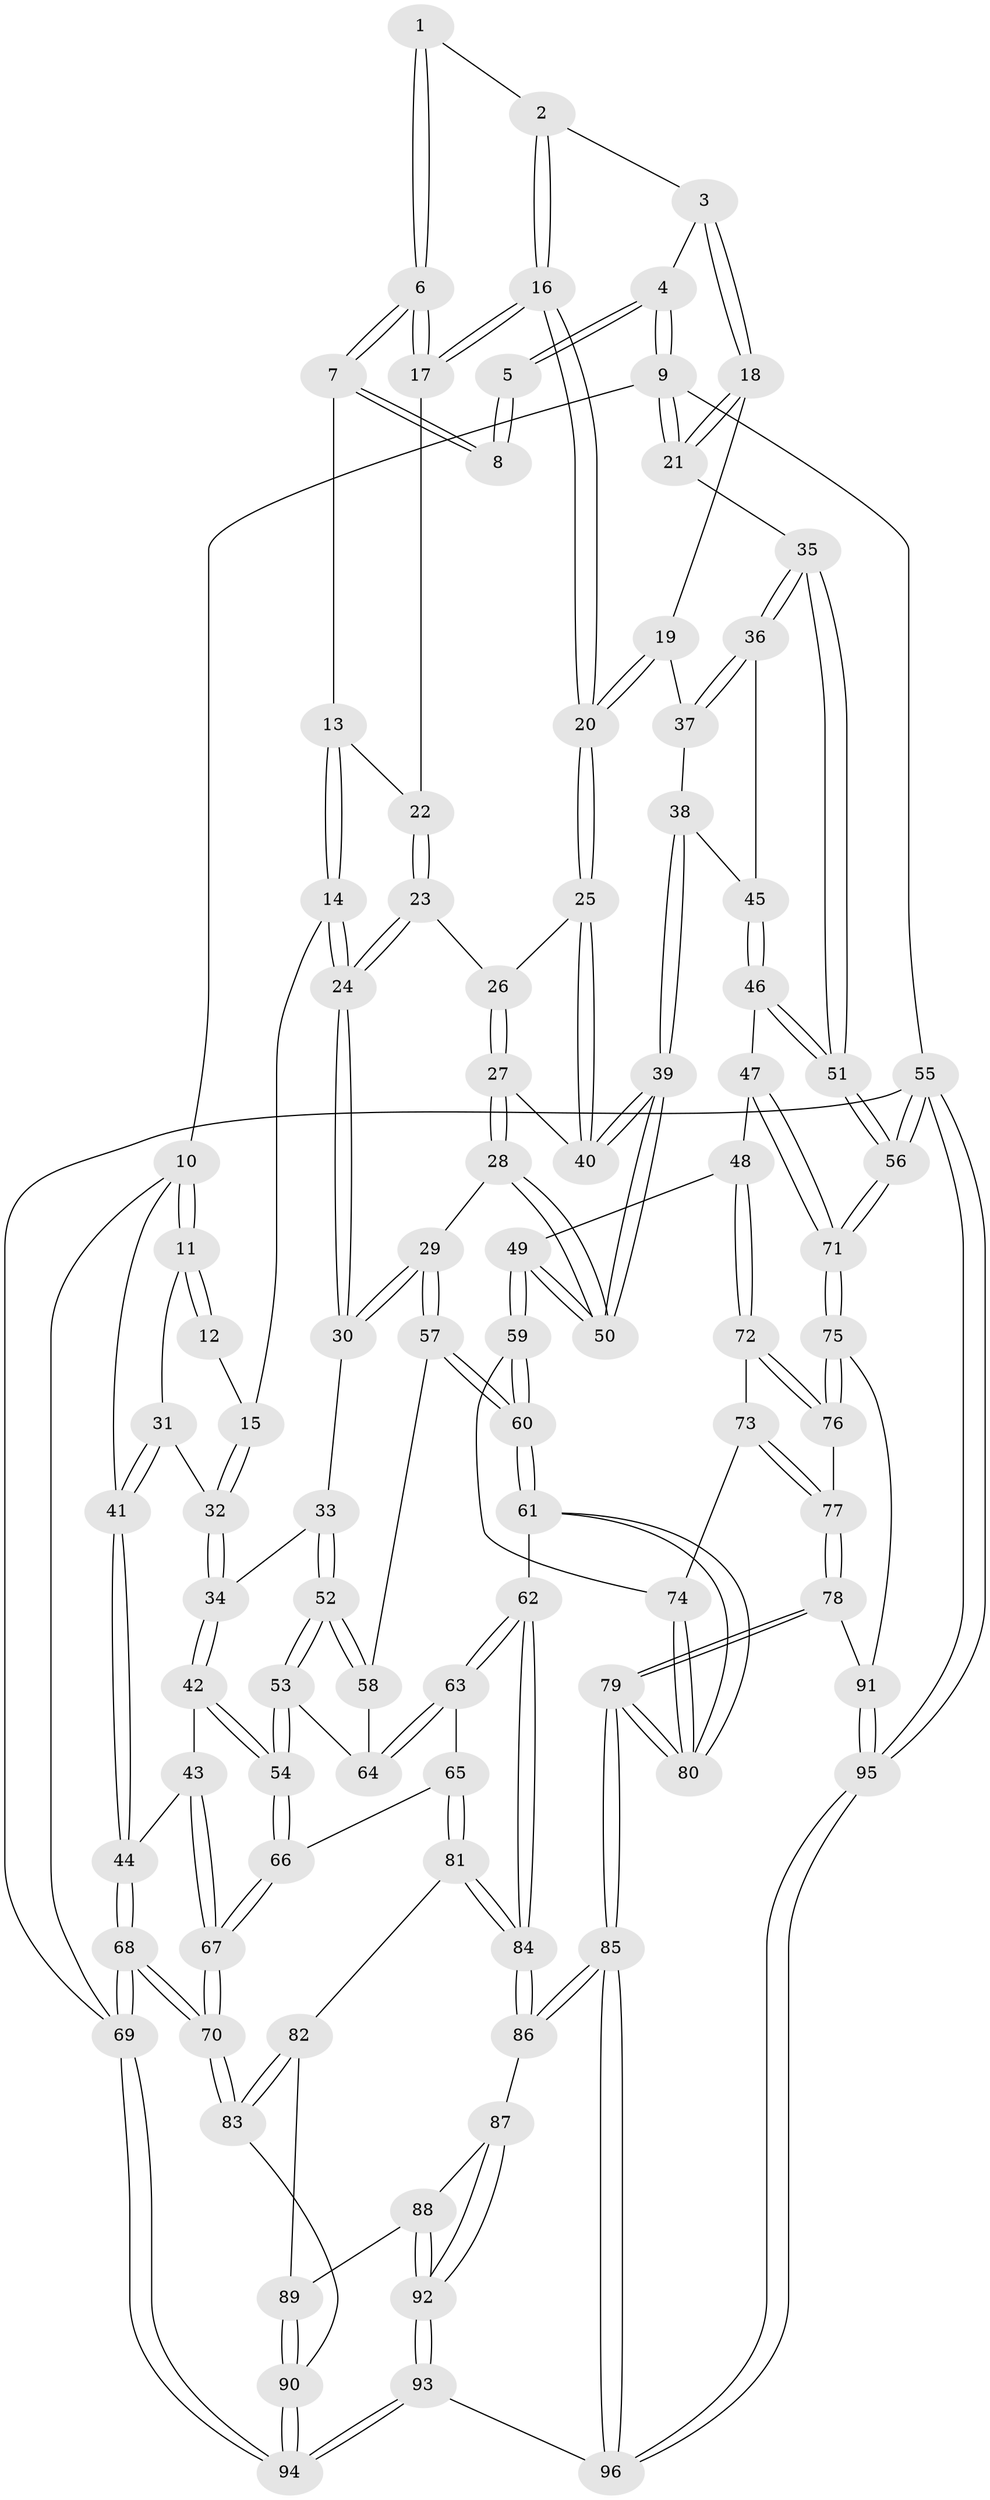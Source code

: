 // Generated by graph-tools (version 1.1) at 2025/02/03/09/25 05:02:10]
// undirected, 96 vertices, 237 edges
graph export_dot {
graph [start="1"]
  node [color=gray90,style=filled];
  1 [pos="+0.6862389596136599+0.06479103198218726"];
  2 [pos="+0.7009190909688042+0.08085984467107597"];
  3 [pos="+0.8133404653495079+0.10131991634105697"];
  4 [pos="+1+0"];
  5 [pos="+0.5859281990432051+0"];
  6 [pos="+0.6054694438036565+0.18001091070545397"];
  7 [pos="+0.45918049044346926+0"];
  8 [pos="+0.4531806263833488+0"];
  9 [pos="+1+0"];
  10 [pos="+0+0"];
  11 [pos="+0+0"];
  12 [pos="+0.2904102788025043+0"];
  13 [pos="+0.46351936116796055+0.10828601592254666"];
  14 [pos="+0.35270012051586846+0.26178866297886016"];
  15 [pos="+0.2697446938496715+0.23784980807602965"];
  16 [pos="+0.7239251168376523+0.28152343530346596"];
  17 [pos="+0.6047874027131953+0.19169033067385322"];
  18 [pos="+0.8249245158843138+0.1288336936339265"];
  19 [pos="+0.8103592890667718+0.26398768589962973"];
  20 [pos="+0.7279859591264618+0.28887554186887343"];
  21 [pos="+1+0.14365328563416987"];
  22 [pos="+0.518712032916136+0.21900171255549114"];
  23 [pos="+0.5110619345779926+0.254077367769693"];
  24 [pos="+0.4009043762585345+0.30632927771525204"];
  25 [pos="+0.7110605599335396+0.3192259065666203"];
  26 [pos="+0.5448036883654114+0.2897740183424969"];
  27 [pos="+0.5175190119768881+0.42809371350308817"];
  28 [pos="+0.4801417275429297+0.4688978521381958"];
  29 [pos="+0.45132728696502067+0.48127028463231225"];
  30 [pos="+0.4194441730656704+0.4476954572530179"];
  31 [pos="+0.1549716761198728+0.27943358568184007"];
  32 [pos="+0.18490983854698698+0.293160368795801"];
  33 [pos="+0.31853406085387775+0.4394984179969815"];
  34 [pos="+0.19153395733658057+0.3550427814067249"];
  35 [pos="+1+0.22011266891308845"];
  36 [pos="+1+0.2582802204711493"];
  37 [pos="+0.9135604535853563+0.28294383022091707"];
  38 [pos="+0.8735816118827342+0.4097183056051102"];
  39 [pos="+0.7383438882104398+0.46138371877126905"];
  40 [pos="+0.7084168498944128+0.3373089237800756"];
  41 [pos="+0+0.4164236906847115"];
  42 [pos="+0.11207939658110948+0.5103407491735321"];
  43 [pos="+0+0.48481078540927297"];
  44 [pos="+0+0.46607780357875805"];
  45 [pos="+0.9038607780410939+0.44852120079005486"];
  46 [pos="+0.9201107988303941+0.5028069062409792"];
  47 [pos="+0.79135650718411+0.581561926114927"];
  48 [pos="+0.7723406330395206+0.5801653396873144"];
  49 [pos="+0.7497930059391893+0.5620498113757114"];
  50 [pos="+0.7348982269075025+0.5206403608342914"];
  51 [pos="+1+0.5049665912614197"];
  52 [pos="+0.2110232814660177+0.5578821165294572"];
  53 [pos="+0.2094128306286905+0.5590515518697085"];
  54 [pos="+0.16688798504196317+0.5808130923378799"];
  55 [pos="+1+1"];
  56 [pos="+1+0.8536843568293324"];
  57 [pos="+0.45088540310356884+0.48575895094607036"];
  58 [pos="+0.4158162937626624+0.5185102152410874"];
  59 [pos="+0.5662217355932209+0.6556670567548144"];
  60 [pos="+0.5294509431213226+0.6596107792595257"];
  61 [pos="+0.5019291175737082+0.708048614599605"];
  62 [pos="+0.4908359601871531+0.7157939571472622"];
  63 [pos="+0.3490684779448147+0.6221937311417481"];
  64 [pos="+0.36587621533526704+0.5840267505001673"];
  65 [pos="+0.2686573990511112+0.7031699785799976"];
  66 [pos="+0.17537117522569778+0.6471365576046347"];
  67 [pos="+0.09326036205527924+0.720143090491627"];
  68 [pos="+0+1"];
  69 [pos="+0+1"];
  70 [pos="+0+0.8886808360346813"];
  71 [pos="+1+0.8442798641183166"];
  72 [pos="+0.7549819518821632+0.7116450989451427"];
  73 [pos="+0.6362360621293088+0.719015630729804"];
  74 [pos="+0.6238286892035073+0.7090432247197765"];
  75 [pos="+0.8799690009985952+0.8221500570260281"];
  76 [pos="+0.7586273707041009+0.7467624657397429"];
  77 [pos="+0.6752282031906001+0.8342106414176601"];
  78 [pos="+0.6546165234480339+0.872826620271882"];
  79 [pos="+0.6510922329603298+0.8748466895897158"];
  80 [pos="+0.6080331892476345+0.8235122191068376"];
  81 [pos="+0.28746133447784566+0.7351323131754666"];
  82 [pos="+0.2782651894874136+0.7568819212839699"];
  83 [pos="+0.16503303553929222+0.8665739620913938"];
  84 [pos="+0.4251841745715468+0.7814971442752356"];
  85 [pos="+0.5962802920317964+0.9552203326825056"];
  86 [pos="+0.432391215558653+0.8543537057254745"];
  87 [pos="+0.410645844390522+0.8784781026728595"];
  88 [pos="+0.3077886423881718+0.8881194248493874"];
  89 [pos="+0.2868165127848212+0.8794643952243195"];
  90 [pos="+0.23905935904568554+0.9052431733570794"];
  91 [pos="+0.7653716213338128+0.9008345011280542"];
  92 [pos="+0.3223168411471673+1"];
  93 [pos="+0.31496417893619827+1"];
  94 [pos="+0.2860290488162987+1"];
  95 [pos="+0.996541242338294+1"];
  96 [pos="+0.5963161478420113+1"];
  1 -- 2;
  1 -- 6;
  1 -- 6;
  2 -- 3;
  2 -- 16;
  2 -- 16;
  3 -- 4;
  3 -- 18;
  3 -- 18;
  4 -- 5;
  4 -- 5;
  4 -- 9;
  4 -- 9;
  5 -- 8;
  5 -- 8;
  6 -- 7;
  6 -- 7;
  6 -- 17;
  6 -- 17;
  7 -- 8;
  7 -- 8;
  7 -- 13;
  9 -- 10;
  9 -- 21;
  9 -- 21;
  9 -- 55;
  10 -- 11;
  10 -- 11;
  10 -- 41;
  10 -- 69;
  11 -- 12;
  11 -- 12;
  11 -- 31;
  12 -- 15;
  13 -- 14;
  13 -- 14;
  13 -- 22;
  14 -- 15;
  14 -- 24;
  14 -- 24;
  15 -- 32;
  15 -- 32;
  16 -- 17;
  16 -- 17;
  16 -- 20;
  16 -- 20;
  17 -- 22;
  18 -- 19;
  18 -- 21;
  18 -- 21;
  19 -- 20;
  19 -- 20;
  19 -- 37;
  20 -- 25;
  20 -- 25;
  21 -- 35;
  22 -- 23;
  22 -- 23;
  23 -- 24;
  23 -- 24;
  23 -- 26;
  24 -- 30;
  24 -- 30;
  25 -- 26;
  25 -- 40;
  25 -- 40;
  26 -- 27;
  26 -- 27;
  27 -- 28;
  27 -- 28;
  27 -- 40;
  28 -- 29;
  28 -- 50;
  28 -- 50;
  29 -- 30;
  29 -- 30;
  29 -- 57;
  29 -- 57;
  30 -- 33;
  31 -- 32;
  31 -- 41;
  31 -- 41;
  32 -- 34;
  32 -- 34;
  33 -- 34;
  33 -- 52;
  33 -- 52;
  34 -- 42;
  34 -- 42;
  35 -- 36;
  35 -- 36;
  35 -- 51;
  35 -- 51;
  36 -- 37;
  36 -- 37;
  36 -- 45;
  37 -- 38;
  38 -- 39;
  38 -- 39;
  38 -- 45;
  39 -- 40;
  39 -- 40;
  39 -- 50;
  39 -- 50;
  41 -- 44;
  41 -- 44;
  42 -- 43;
  42 -- 54;
  42 -- 54;
  43 -- 44;
  43 -- 67;
  43 -- 67;
  44 -- 68;
  44 -- 68;
  45 -- 46;
  45 -- 46;
  46 -- 47;
  46 -- 51;
  46 -- 51;
  47 -- 48;
  47 -- 71;
  47 -- 71;
  48 -- 49;
  48 -- 72;
  48 -- 72;
  49 -- 50;
  49 -- 50;
  49 -- 59;
  49 -- 59;
  51 -- 56;
  51 -- 56;
  52 -- 53;
  52 -- 53;
  52 -- 58;
  52 -- 58;
  53 -- 54;
  53 -- 54;
  53 -- 64;
  54 -- 66;
  54 -- 66;
  55 -- 56;
  55 -- 56;
  55 -- 95;
  55 -- 95;
  55 -- 69;
  56 -- 71;
  56 -- 71;
  57 -- 58;
  57 -- 60;
  57 -- 60;
  58 -- 64;
  59 -- 60;
  59 -- 60;
  59 -- 74;
  60 -- 61;
  60 -- 61;
  61 -- 62;
  61 -- 80;
  61 -- 80;
  62 -- 63;
  62 -- 63;
  62 -- 84;
  62 -- 84;
  63 -- 64;
  63 -- 64;
  63 -- 65;
  65 -- 66;
  65 -- 81;
  65 -- 81;
  66 -- 67;
  66 -- 67;
  67 -- 70;
  67 -- 70;
  68 -- 69;
  68 -- 69;
  68 -- 70;
  68 -- 70;
  69 -- 94;
  69 -- 94;
  70 -- 83;
  70 -- 83;
  71 -- 75;
  71 -- 75;
  72 -- 73;
  72 -- 76;
  72 -- 76;
  73 -- 74;
  73 -- 77;
  73 -- 77;
  74 -- 80;
  74 -- 80;
  75 -- 76;
  75 -- 76;
  75 -- 91;
  76 -- 77;
  77 -- 78;
  77 -- 78;
  78 -- 79;
  78 -- 79;
  78 -- 91;
  79 -- 80;
  79 -- 80;
  79 -- 85;
  79 -- 85;
  81 -- 82;
  81 -- 84;
  81 -- 84;
  82 -- 83;
  82 -- 83;
  82 -- 89;
  83 -- 90;
  84 -- 86;
  84 -- 86;
  85 -- 86;
  85 -- 86;
  85 -- 96;
  85 -- 96;
  86 -- 87;
  87 -- 88;
  87 -- 92;
  87 -- 92;
  88 -- 89;
  88 -- 92;
  88 -- 92;
  89 -- 90;
  89 -- 90;
  90 -- 94;
  90 -- 94;
  91 -- 95;
  91 -- 95;
  92 -- 93;
  92 -- 93;
  93 -- 94;
  93 -- 94;
  93 -- 96;
  95 -- 96;
  95 -- 96;
}
